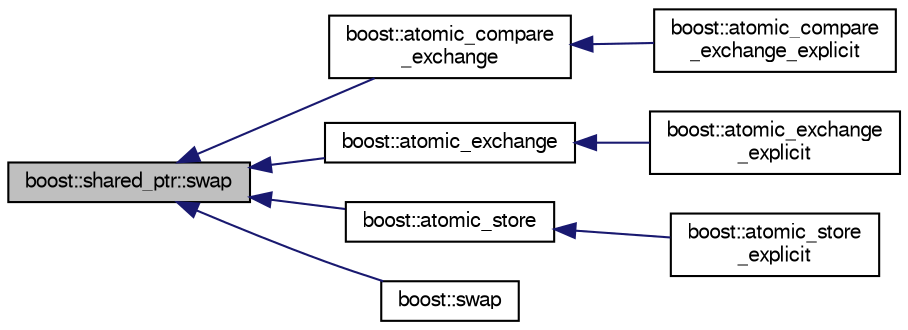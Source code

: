 digraph "boost::shared_ptr::swap"
{
  bgcolor="transparent";
  edge [fontname="FreeSans",fontsize="10",labelfontname="FreeSans",labelfontsize="10"];
  node [fontname="FreeSans",fontsize="10",shape=record];
  rankdir="LR";
  Node1 [label="boost::shared_ptr::swap",height=0.2,width=0.4,color="black", fillcolor="grey75", style="filled" fontcolor="black"];
  Node1 -> Node2 [dir="back",color="midnightblue",fontsize="10",style="solid",fontname="FreeSans"];
  Node2 [label="boost::atomic_compare\l_exchange",height=0.2,width=0.4,color="black",URL="$d4/da9/namespaceboost.html#a8940021c293d75b997d0a2fd57fb97f4"];
  Node2 -> Node3 [dir="back",color="midnightblue",fontsize="10",style="solid",fontname="FreeSans"];
  Node3 [label="boost::atomic_compare\l_exchange_explicit",height=0.2,width=0.4,color="black",URL="$d4/da9/namespaceboost.html#a469f2906c0424b86520ecf5d00d6aa1f"];
  Node1 -> Node4 [dir="back",color="midnightblue",fontsize="10",style="solid",fontname="FreeSans"];
  Node4 [label="boost::atomic_exchange",height=0.2,width=0.4,color="black",URL="$d4/da9/namespaceboost.html#a6d367cd4931325d822c116faf5d8b6a5"];
  Node4 -> Node5 [dir="back",color="midnightblue",fontsize="10",style="solid",fontname="FreeSans"];
  Node5 [label="boost::atomic_exchange\l_explicit",height=0.2,width=0.4,color="black",URL="$d4/da9/namespaceboost.html#a7ec0dbdf68fd610df03b2336c97c0a9d"];
  Node1 -> Node6 [dir="back",color="midnightblue",fontsize="10",style="solid",fontname="FreeSans"];
  Node6 [label="boost::atomic_store",height=0.2,width=0.4,color="black",URL="$d4/da9/namespaceboost.html#a8ad2de7e358794f915f6324942ff57d7"];
  Node6 -> Node7 [dir="back",color="midnightblue",fontsize="10",style="solid",fontname="FreeSans"];
  Node7 [label="boost::atomic_store\l_explicit",height=0.2,width=0.4,color="black",URL="$d4/da9/namespaceboost.html#a4502baaa62095798a53105d9455aa791"];
  Node1 -> Node8 [dir="back",color="midnightblue",fontsize="10",style="solid",fontname="FreeSans"];
  Node8 [label="boost::swap",height=0.2,width=0.4,color="black",URL="$d4/da9/namespaceboost.html#a51f2976f1c5b8cf202f9b843361c56d0"];
}
